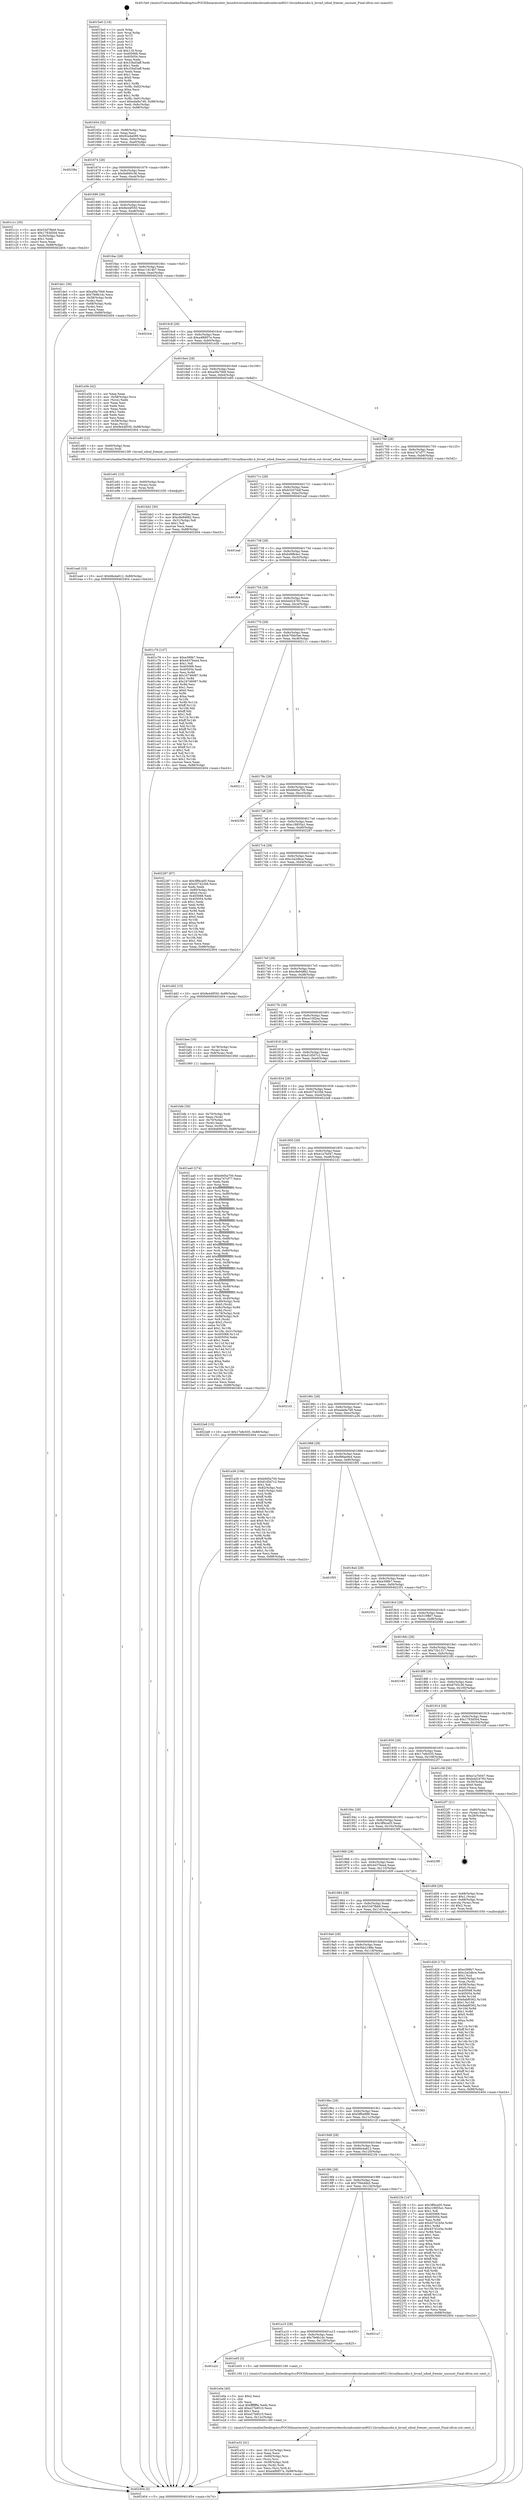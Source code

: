digraph "0x4015e0" {
  label = "0x4015e0 (/mnt/c/Users/mathe/Desktop/tcc/POCII/binaries/extr_linuxdriversnetwirelessbroadcombrcm80211brcmfmacsdio.h_brcmf_sdiod_freezer_uncount_Final-ollvm.out::main(0))"
  labelloc = "t"
  node[shape=record]

  Entry [label="",width=0.3,height=0.3,shape=circle,fillcolor=black,style=filled]
  "0x401654" [label="{
     0x401654 [32]\l
     | [instrs]\l
     &nbsp;&nbsp;0x401654 \<+6\>: mov -0x88(%rbp),%eax\l
     &nbsp;&nbsp;0x40165a \<+2\>: mov %eax,%ecx\l
     &nbsp;&nbsp;0x40165c \<+6\>: sub $0x92a4a089,%ecx\l
     &nbsp;&nbsp;0x401662 \<+6\>: mov %eax,-0x9c(%rbp)\l
     &nbsp;&nbsp;0x401668 \<+6\>: mov %ecx,-0xa0(%rbp)\l
     &nbsp;&nbsp;0x40166e \<+6\>: je 000000000040238e \<main+0xdae\>\l
  }"]
  "0x40238e" [label="{
     0x40238e\l
  }", style=dashed]
  "0x401674" [label="{
     0x401674 [28]\l
     | [instrs]\l
     &nbsp;&nbsp;0x401674 \<+5\>: jmp 0000000000401679 \<main+0x99\>\l
     &nbsp;&nbsp;0x401679 \<+6\>: mov -0x9c(%rbp),%eax\l
     &nbsp;&nbsp;0x40167f \<+5\>: sub $0x9a690c36,%eax\l
     &nbsp;&nbsp;0x401684 \<+6\>: mov %eax,-0xa4(%rbp)\l
     &nbsp;&nbsp;0x40168a \<+6\>: je 0000000000401c1c \<main+0x63c\>\l
  }"]
  Exit [label="",width=0.3,height=0.3,shape=circle,fillcolor=black,style=filled,peripheries=2]
  "0x401c1c" [label="{
     0x401c1c [30]\l
     | [instrs]\l
     &nbsp;&nbsp;0x401c1c \<+5\>: mov $0x53d7fbb9,%eax\l
     &nbsp;&nbsp;0x401c21 \<+5\>: mov $0x1783d504,%ecx\l
     &nbsp;&nbsp;0x401c26 \<+3\>: mov -0x30(%rbp),%edx\l
     &nbsp;&nbsp;0x401c29 \<+3\>: cmp $0x1,%edx\l
     &nbsp;&nbsp;0x401c2c \<+3\>: cmovl %ecx,%eax\l
     &nbsp;&nbsp;0x401c2f \<+6\>: mov %eax,-0x88(%rbp)\l
     &nbsp;&nbsp;0x401c35 \<+5\>: jmp 0000000000402404 \<main+0xe24\>\l
  }"]
  "0x401690" [label="{
     0x401690 [28]\l
     | [instrs]\l
     &nbsp;&nbsp;0x401690 \<+5\>: jmp 0000000000401695 \<main+0xb5\>\l
     &nbsp;&nbsp;0x401695 \<+6\>: mov -0x9c(%rbp),%eax\l
     &nbsp;&nbsp;0x40169b \<+5\>: sub $0x9e44f550,%eax\l
     &nbsp;&nbsp;0x4016a0 \<+6\>: mov %eax,-0xa8(%rbp)\l
     &nbsp;&nbsp;0x4016a6 \<+6\>: je 0000000000401de1 \<main+0x801\>\l
  }"]
  "0x401ea0" [label="{
     0x401ea0 [15]\l
     | [instrs]\l
     &nbsp;&nbsp;0x401ea0 \<+10\>: movl $0x66e4a812,-0x88(%rbp)\l
     &nbsp;&nbsp;0x401eaa \<+5\>: jmp 0000000000402404 \<main+0xe24\>\l
  }"]
  "0x401de1" [label="{
     0x401de1 [36]\l
     | [instrs]\l
     &nbsp;&nbsp;0x401de1 \<+5\>: mov $0xa5fa70b9,%eax\l
     &nbsp;&nbsp;0x401de6 \<+5\>: mov $0x7fe9b1dc,%ecx\l
     &nbsp;&nbsp;0x401deb \<+4\>: mov -0x58(%rbp),%rdx\l
     &nbsp;&nbsp;0x401def \<+2\>: mov (%rdx),%esi\l
     &nbsp;&nbsp;0x401df1 \<+4\>: mov -0x68(%rbp),%rdx\l
     &nbsp;&nbsp;0x401df5 \<+2\>: cmp (%rdx),%esi\l
     &nbsp;&nbsp;0x401df7 \<+3\>: cmovl %ecx,%eax\l
     &nbsp;&nbsp;0x401dfa \<+6\>: mov %eax,-0x88(%rbp)\l
     &nbsp;&nbsp;0x401e00 \<+5\>: jmp 0000000000402404 \<main+0xe24\>\l
  }"]
  "0x4016ac" [label="{
     0x4016ac [28]\l
     | [instrs]\l
     &nbsp;&nbsp;0x4016ac \<+5\>: jmp 00000000004016b1 \<main+0xd1\>\l
     &nbsp;&nbsp;0x4016b1 \<+6\>: mov -0x9c(%rbp),%eax\l
     &nbsp;&nbsp;0x4016b7 \<+5\>: sub $0xa11814b7,%eax\l
     &nbsp;&nbsp;0x4016bc \<+6\>: mov %eax,-0xac(%rbp)\l
     &nbsp;&nbsp;0x4016c2 \<+6\>: je 00000000004023cb \<main+0xdeb\>\l
  }"]
  "0x401e91" [label="{
     0x401e91 [15]\l
     | [instrs]\l
     &nbsp;&nbsp;0x401e91 \<+4\>: mov -0x60(%rbp),%rax\l
     &nbsp;&nbsp;0x401e95 \<+3\>: mov (%rax),%rax\l
     &nbsp;&nbsp;0x401e98 \<+3\>: mov %rax,%rdi\l
     &nbsp;&nbsp;0x401e9b \<+5\>: call 0000000000401030 \<free@plt\>\l
     | [calls]\l
     &nbsp;&nbsp;0x401030 \{1\} (unknown)\l
  }"]
  "0x4023cb" [label="{
     0x4023cb\l
  }", style=dashed]
  "0x4016c8" [label="{
     0x4016c8 [28]\l
     | [instrs]\l
     &nbsp;&nbsp;0x4016c8 \<+5\>: jmp 00000000004016cd \<main+0xed\>\l
     &nbsp;&nbsp;0x4016cd \<+6\>: mov -0x9c(%rbp),%eax\l
     &nbsp;&nbsp;0x4016d3 \<+5\>: sub $0xa4f6857e,%eax\l
     &nbsp;&nbsp;0x4016d8 \<+6\>: mov %eax,-0xb0(%rbp)\l
     &nbsp;&nbsp;0x4016de \<+6\>: je 0000000000401e5b \<main+0x87b\>\l
  }"]
  "0x401e32" [label="{
     0x401e32 [41]\l
     | [instrs]\l
     &nbsp;&nbsp;0x401e32 \<+6\>: mov -0x12c(%rbp),%ecx\l
     &nbsp;&nbsp;0x401e38 \<+3\>: imul %eax,%ecx\l
     &nbsp;&nbsp;0x401e3b \<+4\>: mov -0x60(%rbp),%rsi\l
     &nbsp;&nbsp;0x401e3f \<+3\>: mov (%rsi),%rsi\l
     &nbsp;&nbsp;0x401e42 \<+4\>: mov -0x58(%rbp),%rdi\l
     &nbsp;&nbsp;0x401e46 \<+3\>: movslq (%rdi),%rdi\l
     &nbsp;&nbsp;0x401e49 \<+3\>: mov %ecx,(%rsi,%rdi,4)\l
     &nbsp;&nbsp;0x401e4c \<+10\>: movl $0xa4f6857e,-0x88(%rbp)\l
     &nbsp;&nbsp;0x401e56 \<+5\>: jmp 0000000000402404 \<main+0xe24\>\l
  }"]
  "0x401e5b" [label="{
     0x401e5b [42]\l
     | [instrs]\l
     &nbsp;&nbsp;0x401e5b \<+2\>: xor %eax,%eax\l
     &nbsp;&nbsp;0x401e5d \<+4\>: mov -0x58(%rbp),%rcx\l
     &nbsp;&nbsp;0x401e61 \<+2\>: mov (%rcx),%edx\l
     &nbsp;&nbsp;0x401e63 \<+2\>: mov %eax,%esi\l
     &nbsp;&nbsp;0x401e65 \<+2\>: sub %edx,%esi\l
     &nbsp;&nbsp;0x401e67 \<+2\>: mov %eax,%edx\l
     &nbsp;&nbsp;0x401e69 \<+3\>: sub $0x1,%edx\l
     &nbsp;&nbsp;0x401e6c \<+2\>: add %edx,%esi\l
     &nbsp;&nbsp;0x401e6e \<+2\>: sub %esi,%eax\l
     &nbsp;&nbsp;0x401e70 \<+4\>: mov -0x58(%rbp),%rcx\l
     &nbsp;&nbsp;0x401e74 \<+2\>: mov %eax,(%rcx)\l
     &nbsp;&nbsp;0x401e76 \<+10\>: movl $0x9e44f550,-0x88(%rbp)\l
     &nbsp;&nbsp;0x401e80 \<+5\>: jmp 0000000000402404 \<main+0xe24\>\l
  }"]
  "0x4016e4" [label="{
     0x4016e4 [28]\l
     | [instrs]\l
     &nbsp;&nbsp;0x4016e4 \<+5\>: jmp 00000000004016e9 \<main+0x109\>\l
     &nbsp;&nbsp;0x4016e9 \<+6\>: mov -0x9c(%rbp),%eax\l
     &nbsp;&nbsp;0x4016ef \<+5\>: sub $0xa5fa70b9,%eax\l
     &nbsp;&nbsp;0x4016f4 \<+6\>: mov %eax,-0xb4(%rbp)\l
     &nbsp;&nbsp;0x4016fa \<+6\>: je 0000000000401e85 \<main+0x8a5\>\l
  }"]
  "0x401e0a" [label="{
     0x401e0a [40]\l
     | [instrs]\l
     &nbsp;&nbsp;0x401e0a \<+5\>: mov $0x2,%ecx\l
     &nbsp;&nbsp;0x401e0f \<+1\>: cltd\l
     &nbsp;&nbsp;0x401e10 \<+2\>: idiv %ecx\l
     &nbsp;&nbsp;0x401e12 \<+6\>: imul $0xfffffffe,%edx,%ecx\l
     &nbsp;&nbsp;0x401e18 \<+6\>: add $0xe27b8510,%ecx\l
     &nbsp;&nbsp;0x401e1e \<+3\>: add $0x1,%ecx\l
     &nbsp;&nbsp;0x401e21 \<+6\>: sub $0xe27b8510,%ecx\l
     &nbsp;&nbsp;0x401e27 \<+6\>: mov %ecx,-0x12c(%rbp)\l
     &nbsp;&nbsp;0x401e2d \<+5\>: call 0000000000401160 \<next_i\>\l
     | [calls]\l
     &nbsp;&nbsp;0x401160 \{1\} (/mnt/c/Users/mathe/Desktop/tcc/POCII/binaries/extr_linuxdriversnetwirelessbroadcombrcm80211brcmfmacsdio.h_brcmf_sdiod_freezer_uncount_Final-ollvm.out::next_i)\l
  }"]
  "0x401e85" [label="{
     0x401e85 [12]\l
     | [instrs]\l
     &nbsp;&nbsp;0x401e85 \<+4\>: mov -0x60(%rbp),%rax\l
     &nbsp;&nbsp;0x401e89 \<+3\>: mov (%rax),%rdi\l
     &nbsp;&nbsp;0x401e8c \<+5\>: call 00000000004013f0 \<brcmf_sdiod_freezer_uncount\>\l
     | [calls]\l
     &nbsp;&nbsp;0x4013f0 \{1\} (/mnt/c/Users/mathe/Desktop/tcc/POCII/binaries/extr_linuxdriversnetwirelessbroadcombrcm80211brcmfmacsdio.h_brcmf_sdiod_freezer_uncount_Final-ollvm.out::brcmf_sdiod_freezer_uncount)\l
  }"]
  "0x401700" [label="{
     0x401700 [28]\l
     | [instrs]\l
     &nbsp;&nbsp;0x401700 \<+5\>: jmp 0000000000401705 \<main+0x125\>\l
     &nbsp;&nbsp;0x401705 \<+6\>: mov -0x9c(%rbp),%eax\l
     &nbsp;&nbsp;0x40170b \<+5\>: sub $0xa747cf77,%eax\l
     &nbsp;&nbsp;0x401710 \<+6\>: mov %eax,-0xb8(%rbp)\l
     &nbsp;&nbsp;0x401716 \<+6\>: je 0000000000401bb2 \<main+0x5d2\>\l
  }"]
  "0x401a2c" [label="{
     0x401a2c\l
  }", style=dashed]
  "0x401bb2" [label="{
     0x401bb2 [30]\l
     | [instrs]\l
     &nbsp;&nbsp;0x401bb2 \<+5\>: mov $0xce10f2ea,%eax\l
     &nbsp;&nbsp;0x401bb7 \<+5\>: mov $0xc8e94882,%ecx\l
     &nbsp;&nbsp;0x401bbc \<+3\>: mov -0x31(%rbp),%dl\l
     &nbsp;&nbsp;0x401bbf \<+3\>: test $0x1,%dl\l
     &nbsp;&nbsp;0x401bc2 \<+3\>: cmovne %ecx,%eax\l
     &nbsp;&nbsp;0x401bc5 \<+6\>: mov %eax,-0x88(%rbp)\l
     &nbsp;&nbsp;0x401bcb \<+5\>: jmp 0000000000402404 \<main+0xe24\>\l
  }"]
  "0x40171c" [label="{
     0x40171c [28]\l
     | [instrs]\l
     &nbsp;&nbsp;0x40171c \<+5\>: jmp 0000000000401721 \<main+0x141\>\l
     &nbsp;&nbsp;0x401721 \<+6\>: mov -0x9c(%rbp),%eax\l
     &nbsp;&nbsp;0x401727 \<+5\>: sub $0xb32074df,%eax\l
     &nbsp;&nbsp;0x40172c \<+6\>: mov %eax,-0xbc(%rbp)\l
     &nbsp;&nbsp;0x401732 \<+6\>: je 0000000000401eaf \<main+0x8cf\>\l
  }"]
  "0x401e05" [label="{
     0x401e05 [5]\l
     | [instrs]\l
     &nbsp;&nbsp;0x401e05 \<+5\>: call 0000000000401160 \<next_i\>\l
     | [calls]\l
     &nbsp;&nbsp;0x401160 \{1\} (/mnt/c/Users/mathe/Desktop/tcc/POCII/binaries/extr_linuxdriversnetwirelessbroadcombrcm80211brcmfmacsdio.h_brcmf_sdiod_freezer_uncount_Final-ollvm.out::next_i)\l
  }"]
  "0x401eaf" [label="{
     0x401eaf\l
  }", style=dashed]
  "0x401738" [label="{
     0x401738 [28]\l
     | [instrs]\l
     &nbsp;&nbsp;0x401738 \<+5\>: jmp 000000000040173d \<main+0x15d\>\l
     &nbsp;&nbsp;0x40173d \<+6\>: mov -0x9c(%rbp),%eax\l
     &nbsp;&nbsp;0x401743 \<+5\>: sub $0xb49fb4e1,%eax\l
     &nbsp;&nbsp;0x401748 \<+6\>: mov %eax,-0xc0(%rbp)\l
     &nbsp;&nbsp;0x40174e \<+6\>: je 0000000000401fc4 \<main+0x9e4\>\l
  }"]
  "0x401a10" [label="{
     0x401a10 [28]\l
     | [instrs]\l
     &nbsp;&nbsp;0x401a10 \<+5\>: jmp 0000000000401a15 \<main+0x435\>\l
     &nbsp;&nbsp;0x401a15 \<+6\>: mov -0x9c(%rbp),%eax\l
     &nbsp;&nbsp;0x401a1b \<+5\>: sub $0x7fe9b1dc,%eax\l
     &nbsp;&nbsp;0x401a20 \<+6\>: mov %eax,-0x128(%rbp)\l
     &nbsp;&nbsp;0x401a26 \<+6\>: je 0000000000401e05 \<main+0x825\>\l
  }"]
  "0x401fc4" [label="{
     0x401fc4\l
  }", style=dashed]
  "0x401754" [label="{
     0x401754 [28]\l
     | [instrs]\l
     &nbsp;&nbsp;0x401754 \<+5\>: jmp 0000000000401759 \<main+0x179\>\l
     &nbsp;&nbsp;0x401759 \<+6\>: mov -0x9c(%rbp),%eax\l
     &nbsp;&nbsp;0x40175f \<+5\>: sub $0xb4d24783,%eax\l
     &nbsp;&nbsp;0x401764 \<+6\>: mov %eax,-0xc4(%rbp)\l
     &nbsp;&nbsp;0x40176a \<+6\>: je 0000000000401c76 \<main+0x696\>\l
  }"]
  "0x4021a7" [label="{
     0x4021a7\l
  }", style=dashed]
  "0x401c76" [label="{
     0x401c76 [147]\l
     | [instrs]\l
     &nbsp;&nbsp;0x401c76 \<+5\>: mov $0xe399b7,%eax\l
     &nbsp;&nbsp;0x401c7b \<+5\>: mov $0x4437bea4,%ecx\l
     &nbsp;&nbsp;0x401c80 \<+2\>: mov $0x1,%dl\l
     &nbsp;&nbsp;0x401c82 \<+7\>: mov 0x405068,%esi\l
     &nbsp;&nbsp;0x401c89 \<+7\>: mov 0x405054,%edi\l
     &nbsp;&nbsp;0x401c90 \<+3\>: mov %esi,%r8d\l
     &nbsp;&nbsp;0x401c93 \<+7\>: add $0x16746087,%r8d\l
     &nbsp;&nbsp;0x401c9a \<+4\>: sub $0x1,%r8d\l
     &nbsp;&nbsp;0x401c9e \<+7\>: sub $0x16746087,%r8d\l
     &nbsp;&nbsp;0x401ca5 \<+4\>: imul %r8d,%esi\l
     &nbsp;&nbsp;0x401ca9 \<+3\>: and $0x1,%esi\l
     &nbsp;&nbsp;0x401cac \<+3\>: cmp $0x0,%esi\l
     &nbsp;&nbsp;0x401caf \<+4\>: sete %r9b\l
     &nbsp;&nbsp;0x401cb3 \<+3\>: cmp $0xa,%edi\l
     &nbsp;&nbsp;0x401cb6 \<+4\>: setl %r10b\l
     &nbsp;&nbsp;0x401cba \<+3\>: mov %r9b,%r11b\l
     &nbsp;&nbsp;0x401cbd \<+4\>: xor $0xff,%r11b\l
     &nbsp;&nbsp;0x401cc1 \<+3\>: mov %r10b,%bl\l
     &nbsp;&nbsp;0x401cc4 \<+3\>: xor $0xff,%bl\l
     &nbsp;&nbsp;0x401cc7 \<+3\>: xor $0x1,%dl\l
     &nbsp;&nbsp;0x401cca \<+3\>: mov %r11b,%r14b\l
     &nbsp;&nbsp;0x401ccd \<+4\>: and $0xff,%r14b\l
     &nbsp;&nbsp;0x401cd1 \<+3\>: and %dl,%r9b\l
     &nbsp;&nbsp;0x401cd4 \<+3\>: mov %bl,%r15b\l
     &nbsp;&nbsp;0x401cd7 \<+4\>: and $0xff,%r15b\l
     &nbsp;&nbsp;0x401cdb \<+3\>: and %dl,%r10b\l
     &nbsp;&nbsp;0x401cde \<+3\>: or %r9b,%r14b\l
     &nbsp;&nbsp;0x401ce1 \<+3\>: or %r10b,%r15b\l
     &nbsp;&nbsp;0x401ce4 \<+3\>: xor %r15b,%r14b\l
     &nbsp;&nbsp;0x401ce7 \<+3\>: or %bl,%r11b\l
     &nbsp;&nbsp;0x401cea \<+4\>: xor $0xff,%r11b\l
     &nbsp;&nbsp;0x401cee \<+3\>: or $0x1,%dl\l
     &nbsp;&nbsp;0x401cf1 \<+3\>: and %dl,%r11b\l
     &nbsp;&nbsp;0x401cf4 \<+3\>: or %r11b,%r14b\l
     &nbsp;&nbsp;0x401cf7 \<+4\>: test $0x1,%r14b\l
     &nbsp;&nbsp;0x401cfb \<+3\>: cmovne %ecx,%eax\l
     &nbsp;&nbsp;0x401cfe \<+6\>: mov %eax,-0x88(%rbp)\l
     &nbsp;&nbsp;0x401d04 \<+5\>: jmp 0000000000402404 \<main+0xe24\>\l
  }"]
  "0x401770" [label="{
     0x401770 [28]\l
     | [instrs]\l
     &nbsp;&nbsp;0x401770 \<+5\>: jmp 0000000000401775 \<main+0x195\>\l
     &nbsp;&nbsp;0x401775 \<+6\>: mov -0x9c(%rbp),%eax\l
     &nbsp;&nbsp;0x40177b \<+5\>: sub $0xb70bb5ee,%eax\l
     &nbsp;&nbsp;0x401780 \<+6\>: mov %eax,-0xc8(%rbp)\l
     &nbsp;&nbsp;0x401786 \<+6\>: je 0000000000402111 \<main+0xb31\>\l
  }"]
  "0x4019f4" [label="{
     0x4019f4 [28]\l
     | [instrs]\l
     &nbsp;&nbsp;0x4019f4 \<+5\>: jmp 00000000004019f9 \<main+0x419\>\l
     &nbsp;&nbsp;0x4019f9 \<+6\>: mov -0x9c(%rbp),%eax\l
     &nbsp;&nbsp;0x4019ff \<+5\>: sub $0x75bb48a5,%eax\l
     &nbsp;&nbsp;0x401a04 \<+6\>: mov %eax,-0x124(%rbp)\l
     &nbsp;&nbsp;0x401a0a \<+6\>: je 00000000004021a7 \<main+0xbc7\>\l
  }"]
  "0x402111" [label="{
     0x402111\l
  }", style=dashed]
  "0x40178c" [label="{
     0x40178c [28]\l
     | [instrs]\l
     &nbsp;&nbsp;0x40178c \<+5\>: jmp 0000000000401791 \<main+0x1b1\>\l
     &nbsp;&nbsp;0x401791 \<+6\>: mov -0x9c(%rbp),%eax\l
     &nbsp;&nbsp;0x401797 \<+5\>: sub $0xb9d5a700,%eax\l
     &nbsp;&nbsp;0x40179c \<+6\>: mov %eax,-0xcc(%rbp)\l
     &nbsp;&nbsp;0x4017a2 \<+6\>: je 000000000040230c \<main+0xd2c\>\l
  }"]
  "0x4021f4" [label="{
     0x4021f4 [147]\l
     | [instrs]\l
     &nbsp;&nbsp;0x4021f4 \<+5\>: mov $0x3ff4ca05,%eax\l
     &nbsp;&nbsp;0x4021f9 \<+5\>: mov $0xc18855a1,%ecx\l
     &nbsp;&nbsp;0x4021fe \<+2\>: mov $0x1,%dl\l
     &nbsp;&nbsp;0x402200 \<+7\>: mov 0x405068,%esi\l
     &nbsp;&nbsp;0x402207 \<+7\>: mov 0x405054,%edi\l
     &nbsp;&nbsp;0x40220e \<+3\>: mov %esi,%r8d\l
     &nbsp;&nbsp;0x402211 \<+7\>: add $0x437d1b5e,%r8d\l
     &nbsp;&nbsp;0x402218 \<+4\>: sub $0x1,%r8d\l
     &nbsp;&nbsp;0x40221c \<+7\>: sub $0x437d1b5e,%r8d\l
     &nbsp;&nbsp;0x402223 \<+4\>: imul %r8d,%esi\l
     &nbsp;&nbsp;0x402227 \<+3\>: and $0x1,%esi\l
     &nbsp;&nbsp;0x40222a \<+3\>: cmp $0x0,%esi\l
     &nbsp;&nbsp;0x40222d \<+4\>: sete %r9b\l
     &nbsp;&nbsp;0x402231 \<+3\>: cmp $0xa,%edi\l
     &nbsp;&nbsp;0x402234 \<+4\>: setl %r10b\l
     &nbsp;&nbsp;0x402238 \<+3\>: mov %r9b,%r11b\l
     &nbsp;&nbsp;0x40223b \<+4\>: xor $0xff,%r11b\l
     &nbsp;&nbsp;0x40223f \<+3\>: mov %r10b,%bl\l
     &nbsp;&nbsp;0x402242 \<+3\>: xor $0xff,%bl\l
     &nbsp;&nbsp;0x402245 \<+3\>: xor $0x0,%dl\l
     &nbsp;&nbsp;0x402248 \<+3\>: mov %r11b,%r14b\l
     &nbsp;&nbsp;0x40224b \<+4\>: and $0x0,%r14b\l
     &nbsp;&nbsp;0x40224f \<+3\>: and %dl,%r9b\l
     &nbsp;&nbsp;0x402252 \<+3\>: mov %bl,%r15b\l
     &nbsp;&nbsp;0x402255 \<+4\>: and $0x0,%r15b\l
     &nbsp;&nbsp;0x402259 \<+3\>: and %dl,%r10b\l
     &nbsp;&nbsp;0x40225c \<+3\>: or %r9b,%r14b\l
     &nbsp;&nbsp;0x40225f \<+3\>: or %r10b,%r15b\l
     &nbsp;&nbsp;0x402262 \<+3\>: xor %r15b,%r14b\l
     &nbsp;&nbsp;0x402265 \<+3\>: or %bl,%r11b\l
     &nbsp;&nbsp;0x402268 \<+4\>: xor $0xff,%r11b\l
     &nbsp;&nbsp;0x40226c \<+3\>: or $0x0,%dl\l
     &nbsp;&nbsp;0x40226f \<+3\>: and %dl,%r11b\l
     &nbsp;&nbsp;0x402272 \<+3\>: or %r11b,%r14b\l
     &nbsp;&nbsp;0x402275 \<+4\>: test $0x1,%r14b\l
     &nbsp;&nbsp;0x402279 \<+3\>: cmovne %ecx,%eax\l
     &nbsp;&nbsp;0x40227c \<+6\>: mov %eax,-0x88(%rbp)\l
     &nbsp;&nbsp;0x402282 \<+5\>: jmp 0000000000402404 \<main+0xe24\>\l
  }"]
  "0x40230c" [label="{
     0x40230c\l
  }", style=dashed]
  "0x4017a8" [label="{
     0x4017a8 [28]\l
     | [instrs]\l
     &nbsp;&nbsp;0x4017a8 \<+5\>: jmp 00000000004017ad \<main+0x1cd\>\l
     &nbsp;&nbsp;0x4017ad \<+6\>: mov -0x9c(%rbp),%eax\l
     &nbsp;&nbsp;0x4017b3 \<+5\>: sub $0xc18855a1,%eax\l
     &nbsp;&nbsp;0x4017b8 \<+6\>: mov %eax,-0xd0(%rbp)\l
     &nbsp;&nbsp;0x4017be \<+6\>: je 0000000000402287 \<main+0xca7\>\l
  }"]
  "0x4019d8" [label="{
     0x4019d8 [28]\l
     | [instrs]\l
     &nbsp;&nbsp;0x4019d8 \<+5\>: jmp 00000000004019dd \<main+0x3fd\>\l
     &nbsp;&nbsp;0x4019dd \<+6\>: mov -0x9c(%rbp),%eax\l
     &nbsp;&nbsp;0x4019e3 \<+5\>: sub $0x66e4a812,%eax\l
     &nbsp;&nbsp;0x4019e8 \<+6\>: mov %eax,-0x120(%rbp)\l
     &nbsp;&nbsp;0x4019ee \<+6\>: je 00000000004021f4 \<main+0xc14\>\l
  }"]
  "0x402287" [label="{
     0x402287 [97]\l
     | [instrs]\l
     &nbsp;&nbsp;0x402287 \<+5\>: mov $0x3ff4ca05,%eax\l
     &nbsp;&nbsp;0x40228c \<+5\>: mov $0xd37422b6,%ecx\l
     &nbsp;&nbsp;0x402291 \<+2\>: xor %edx,%edx\l
     &nbsp;&nbsp;0x402293 \<+4\>: mov -0x80(%rbp),%rsi\l
     &nbsp;&nbsp;0x402297 \<+6\>: movl $0x0,(%rsi)\l
     &nbsp;&nbsp;0x40229d \<+7\>: mov 0x405068,%edi\l
     &nbsp;&nbsp;0x4022a4 \<+8\>: mov 0x405054,%r8d\l
     &nbsp;&nbsp;0x4022ac \<+3\>: sub $0x1,%edx\l
     &nbsp;&nbsp;0x4022af \<+3\>: mov %edi,%r9d\l
     &nbsp;&nbsp;0x4022b2 \<+3\>: add %edx,%r9d\l
     &nbsp;&nbsp;0x4022b5 \<+4\>: imul %r9d,%edi\l
     &nbsp;&nbsp;0x4022b9 \<+3\>: and $0x1,%edi\l
     &nbsp;&nbsp;0x4022bc \<+3\>: cmp $0x0,%edi\l
     &nbsp;&nbsp;0x4022bf \<+4\>: sete %r10b\l
     &nbsp;&nbsp;0x4022c3 \<+4\>: cmp $0xa,%r8d\l
     &nbsp;&nbsp;0x4022c7 \<+4\>: setl %r11b\l
     &nbsp;&nbsp;0x4022cb \<+3\>: mov %r10b,%bl\l
     &nbsp;&nbsp;0x4022ce \<+3\>: and %r11b,%bl\l
     &nbsp;&nbsp;0x4022d1 \<+3\>: xor %r11b,%r10b\l
     &nbsp;&nbsp;0x4022d4 \<+3\>: or %r10b,%bl\l
     &nbsp;&nbsp;0x4022d7 \<+3\>: test $0x1,%bl\l
     &nbsp;&nbsp;0x4022da \<+3\>: cmovne %ecx,%eax\l
     &nbsp;&nbsp;0x4022dd \<+6\>: mov %eax,-0x88(%rbp)\l
     &nbsp;&nbsp;0x4022e3 \<+5\>: jmp 0000000000402404 \<main+0xe24\>\l
  }"]
  "0x4017c4" [label="{
     0x4017c4 [28]\l
     | [instrs]\l
     &nbsp;&nbsp;0x4017c4 \<+5\>: jmp 00000000004017c9 \<main+0x1e9\>\l
     &nbsp;&nbsp;0x4017c9 \<+6\>: mov -0x9c(%rbp),%eax\l
     &nbsp;&nbsp;0x4017cf \<+5\>: sub $0xc2a2dbce,%eax\l
     &nbsp;&nbsp;0x4017d4 \<+6\>: mov %eax,-0xd4(%rbp)\l
     &nbsp;&nbsp;0x4017da \<+6\>: je 0000000000401dd2 \<main+0x7f2\>\l
  }"]
  "0x40212f" [label="{
     0x40212f\l
  }", style=dashed]
  "0x401dd2" [label="{
     0x401dd2 [15]\l
     | [instrs]\l
     &nbsp;&nbsp;0x401dd2 \<+10\>: movl $0x9e44f550,-0x88(%rbp)\l
     &nbsp;&nbsp;0x401ddc \<+5\>: jmp 0000000000402404 \<main+0xe24\>\l
  }"]
  "0x4017e0" [label="{
     0x4017e0 [28]\l
     | [instrs]\l
     &nbsp;&nbsp;0x4017e0 \<+5\>: jmp 00000000004017e5 \<main+0x205\>\l
     &nbsp;&nbsp;0x4017e5 \<+6\>: mov -0x9c(%rbp),%eax\l
     &nbsp;&nbsp;0x4017eb \<+5\>: sub $0xc8e94882,%eax\l
     &nbsp;&nbsp;0x4017f0 \<+6\>: mov %eax,-0xd8(%rbp)\l
     &nbsp;&nbsp;0x4017f6 \<+6\>: je 0000000000401bd0 \<main+0x5f0\>\l
  }"]
  "0x4019bc" [label="{
     0x4019bc [28]\l
     | [instrs]\l
     &nbsp;&nbsp;0x4019bc \<+5\>: jmp 00000000004019c1 \<main+0x3e1\>\l
     &nbsp;&nbsp;0x4019c1 \<+6\>: mov -0x9c(%rbp),%eax\l
     &nbsp;&nbsp;0x4019c7 \<+5\>: sub $0x5ff5e988,%eax\l
     &nbsp;&nbsp;0x4019cc \<+6\>: mov %eax,-0x11c(%rbp)\l
     &nbsp;&nbsp;0x4019d2 \<+6\>: je 000000000040212f \<main+0xb4f\>\l
  }"]
  "0x401bd0" [label="{
     0x401bd0\l
  }", style=dashed]
  "0x4017fc" [label="{
     0x4017fc [28]\l
     | [instrs]\l
     &nbsp;&nbsp;0x4017fc \<+5\>: jmp 0000000000401801 \<main+0x221\>\l
     &nbsp;&nbsp;0x401801 \<+6\>: mov -0x9c(%rbp),%eax\l
     &nbsp;&nbsp;0x401807 \<+5\>: sub $0xce10f2ea,%eax\l
     &nbsp;&nbsp;0x40180c \<+6\>: mov %eax,-0xdc(%rbp)\l
     &nbsp;&nbsp;0x401812 \<+6\>: je 0000000000401bee \<main+0x60e\>\l
  }"]
  "0x401fd3" [label="{
     0x401fd3\l
  }", style=dashed]
  "0x401bee" [label="{
     0x401bee [16]\l
     | [instrs]\l
     &nbsp;&nbsp;0x401bee \<+4\>: mov -0x78(%rbp),%rax\l
     &nbsp;&nbsp;0x401bf2 \<+3\>: mov (%rax),%rax\l
     &nbsp;&nbsp;0x401bf5 \<+4\>: mov 0x8(%rax),%rdi\l
     &nbsp;&nbsp;0x401bf9 \<+5\>: call 0000000000401060 \<atoi@plt\>\l
     | [calls]\l
     &nbsp;&nbsp;0x401060 \{1\} (unknown)\l
  }"]
  "0x401818" [label="{
     0x401818 [28]\l
     | [instrs]\l
     &nbsp;&nbsp;0x401818 \<+5\>: jmp 000000000040181d \<main+0x23d\>\l
     &nbsp;&nbsp;0x40181d \<+6\>: mov -0x9c(%rbp),%eax\l
     &nbsp;&nbsp;0x401823 \<+5\>: sub $0xd1d5d7c2,%eax\l
     &nbsp;&nbsp;0x401828 \<+6\>: mov %eax,-0xe0(%rbp)\l
     &nbsp;&nbsp;0x40182e \<+6\>: je 0000000000401aa0 \<main+0x4c0\>\l
  }"]
  "0x4019a0" [label="{
     0x4019a0 [28]\l
     | [instrs]\l
     &nbsp;&nbsp;0x4019a0 \<+5\>: jmp 00000000004019a5 \<main+0x3c5\>\l
     &nbsp;&nbsp;0x4019a5 \<+6\>: mov -0x9c(%rbp),%eax\l
     &nbsp;&nbsp;0x4019ab \<+5\>: sub $0x5bb2188e,%eax\l
     &nbsp;&nbsp;0x4019b0 \<+6\>: mov %eax,-0x118(%rbp)\l
     &nbsp;&nbsp;0x4019b6 \<+6\>: je 0000000000401fd3 \<main+0x9f3\>\l
  }"]
  "0x401aa0" [label="{
     0x401aa0 [274]\l
     | [instrs]\l
     &nbsp;&nbsp;0x401aa0 \<+5\>: mov $0xb9d5a700,%eax\l
     &nbsp;&nbsp;0x401aa5 \<+5\>: mov $0xa747cf77,%ecx\l
     &nbsp;&nbsp;0x401aaa \<+2\>: xor %edx,%edx\l
     &nbsp;&nbsp;0x401aac \<+3\>: mov %rsp,%rsi\l
     &nbsp;&nbsp;0x401aaf \<+4\>: add $0xfffffffffffffff0,%rsi\l
     &nbsp;&nbsp;0x401ab3 \<+3\>: mov %rsi,%rsp\l
     &nbsp;&nbsp;0x401ab6 \<+4\>: mov %rsi,-0x80(%rbp)\l
     &nbsp;&nbsp;0x401aba \<+3\>: mov %rsp,%rsi\l
     &nbsp;&nbsp;0x401abd \<+4\>: add $0xfffffffffffffff0,%rsi\l
     &nbsp;&nbsp;0x401ac1 \<+3\>: mov %rsi,%rsp\l
     &nbsp;&nbsp;0x401ac4 \<+3\>: mov %rsp,%rdi\l
     &nbsp;&nbsp;0x401ac7 \<+4\>: add $0xfffffffffffffff0,%rdi\l
     &nbsp;&nbsp;0x401acb \<+3\>: mov %rdi,%rsp\l
     &nbsp;&nbsp;0x401ace \<+4\>: mov %rdi,-0x78(%rbp)\l
     &nbsp;&nbsp;0x401ad2 \<+3\>: mov %rsp,%rdi\l
     &nbsp;&nbsp;0x401ad5 \<+4\>: add $0xfffffffffffffff0,%rdi\l
     &nbsp;&nbsp;0x401ad9 \<+3\>: mov %rdi,%rsp\l
     &nbsp;&nbsp;0x401adc \<+4\>: mov %rdi,-0x70(%rbp)\l
     &nbsp;&nbsp;0x401ae0 \<+3\>: mov %rsp,%rdi\l
     &nbsp;&nbsp;0x401ae3 \<+4\>: add $0xfffffffffffffff0,%rdi\l
     &nbsp;&nbsp;0x401ae7 \<+3\>: mov %rdi,%rsp\l
     &nbsp;&nbsp;0x401aea \<+4\>: mov %rdi,-0x68(%rbp)\l
     &nbsp;&nbsp;0x401aee \<+3\>: mov %rsp,%rdi\l
     &nbsp;&nbsp;0x401af1 \<+4\>: add $0xfffffffffffffff0,%rdi\l
     &nbsp;&nbsp;0x401af5 \<+3\>: mov %rdi,%rsp\l
     &nbsp;&nbsp;0x401af8 \<+4\>: mov %rdi,-0x60(%rbp)\l
     &nbsp;&nbsp;0x401afc \<+3\>: mov %rsp,%rdi\l
     &nbsp;&nbsp;0x401aff \<+4\>: add $0xfffffffffffffff0,%rdi\l
     &nbsp;&nbsp;0x401b03 \<+3\>: mov %rdi,%rsp\l
     &nbsp;&nbsp;0x401b06 \<+4\>: mov %rdi,-0x58(%rbp)\l
     &nbsp;&nbsp;0x401b0a \<+3\>: mov %rsp,%rdi\l
     &nbsp;&nbsp;0x401b0d \<+4\>: add $0xfffffffffffffff0,%rdi\l
     &nbsp;&nbsp;0x401b11 \<+3\>: mov %rdi,%rsp\l
     &nbsp;&nbsp;0x401b14 \<+4\>: mov %rdi,-0x50(%rbp)\l
     &nbsp;&nbsp;0x401b18 \<+3\>: mov %rsp,%rdi\l
     &nbsp;&nbsp;0x401b1b \<+4\>: add $0xfffffffffffffff0,%rdi\l
     &nbsp;&nbsp;0x401b1f \<+3\>: mov %rdi,%rsp\l
     &nbsp;&nbsp;0x401b22 \<+4\>: mov %rdi,-0x48(%rbp)\l
     &nbsp;&nbsp;0x401b26 \<+3\>: mov %rsp,%rdi\l
     &nbsp;&nbsp;0x401b29 \<+4\>: add $0xfffffffffffffff0,%rdi\l
     &nbsp;&nbsp;0x401b2d \<+3\>: mov %rdi,%rsp\l
     &nbsp;&nbsp;0x401b30 \<+4\>: mov %rdi,-0x40(%rbp)\l
     &nbsp;&nbsp;0x401b34 \<+4\>: mov -0x80(%rbp),%rdi\l
     &nbsp;&nbsp;0x401b38 \<+6\>: movl $0x0,(%rdi)\l
     &nbsp;&nbsp;0x401b3e \<+7\>: mov -0x8c(%rbp),%r8d\l
     &nbsp;&nbsp;0x401b45 \<+3\>: mov %r8d,(%rsi)\l
     &nbsp;&nbsp;0x401b48 \<+4\>: mov -0x78(%rbp),%rdi\l
     &nbsp;&nbsp;0x401b4c \<+7\>: mov -0x98(%rbp),%r9\l
     &nbsp;&nbsp;0x401b53 \<+3\>: mov %r9,(%rdi)\l
     &nbsp;&nbsp;0x401b56 \<+3\>: cmpl $0x2,(%rsi)\l
     &nbsp;&nbsp;0x401b59 \<+4\>: setne %r10b\l
     &nbsp;&nbsp;0x401b5d \<+4\>: and $0x1,%r10b\l
     &nbsp;&nbsp;0x401b61 \<+4\>: mov %r10b,-0x31(%rbp)\l
     &nbsp;&nbsp;0x401b65 \<+8\>: mov 0x405068,%r11d\l
     &nbsp;&nbsp;0x401b6d \<+7\>: mov 0x405054,%ebx\l
     &nbsp;&nbsp;0x401b74 \<+3\>: sub $0x1,%edx\l
     &nbsp;&nbsp;0x401b77 \<+3\>: mov %r11d,%r14d\l
     &nbsp;&nbsp;0x401b7a \<+3\>: add %edx,%r14d\l
     &nbsp;&nbsp;0x401b7d \<+4\>: imul %r14d,%r11d\l
     &nbsp;&nbsp;0x401b81 \<+4\>: and $0x1,%r11d\l
     &nbsp;&nbsp;0x401b85 \<+4\>: cmp $0x0,%r11d\l
     &nbsp;&nbsp;0x401b89 \<+4\>: sete %r10b\l
     &nbsp;&nbsp;0x401b8d \<+3\>: cmp $0xa,%ebx\l
     &nbsp;&nbsp;0x401b90 \<+4\>: setl %r15b\l
     &nbsp;&nbsp;0x401b94 \<+3\>: mov %r10b,%r12b\l
     &nbsp;&nbsp;0x401b97 \<+3\>: and %r15b,%r12b\l
     &nbsp;&nbsp;0x401b9a \<+3\>: xor %r15b,%r10b\l
     &nbsp;&nbsp;0x401b9d \<+3\>: or %r10b,%r12b\l
     &nbsp;&nbsp;0x401ba0 \<+4\>: test $0x1,%r12b\l
     &nbsp;&nbsp;0x401ba4 \<+3\>: cmovne %ecx,%eax\l
     &nbsp;&nbsp;0x401ba7 \<+6\>: mov %eax,-0x88(%rbp)\l
     &nbsp;&nbsp;0x401bad \<+5\>: jmp 0000000000402404 \<main+0xe24\>\l
  }"]
  "0x401834" [label="{
     0x401834 [28]\l
     | [instrs]\l
     &nbsp;&nbsp;0x401834 \<+5\>: jmp 0000000000401839 \<main+0x259\>\l
     &nbsp;&nbsp;0x401839 \<+6\>: mov -0x9c(%rbp),%eax\l
     &nbsp;&nbsp;0x40183f \<+5\>: sub $0xd37422b6,%eax\l
     &nbsp;&nbsp;0x401844 \<+6\>: mov %eax,-0xe4(%rbp)\l
     &nbsp;&nbsp;0x40184a \<+6\>: je 00000000004022e8 \<main+0xd08\>\l
  }"]
  "0x401c3a" [label="{
     0x401c3a\l
  }", style=dashed]
  "0x4022e8" [label="{
     0x4022e8 [15]\l
     | [instrs]\l
     &nbsp;&nbsp;0x4022e8 \<+10\>: movl $0x17e8c035,-0x88(%rbp)\l
     &nbsp;&nbsp;0x4022f2 \<+5\>: jmp 0000000000402404 \<main+0xe24\>\l
  }"]
  "0x401850" [label="{
     0x401850 [28]\l
     | [instrs]\l
     &nbsp;&nbsp;0x401850 \<+5\>: jmp 0000000000401855 \<main+0x275\>\l
     &nbsp;&nbsp;0x401855 \<+6\>: mov -0x9c(%rbp),%eax\l
     &nbsp;&nbsp;0x40185b \<+5\>: sub $0xe1a7b047,%eax\l
     &nbsp;&nbsp;0x401860 \<+6\>: mov %eax,-0xe8(%rbp)\l
     &nbsp;&nbsp;0x401866 \<+6\>: je 00000000004021d1 \<main+0xbf1\>\l
  }"]
  "0x401d26" [label="{
     0x401d26 [172]\l
     | [instrs]\l
     &nbsp;&nbsp;0x401d26 \<+5\>: mov $0xe399b7,%ecx\l
     &nbsp;&nbsp;0x401d2b \<+5\>: mov $0xc2a2dbce,%edx\l
     &nbsp;&nbsp;0x401d30 \<+3\>: mov $0x1,%sil\l
     &nbsp;&nbsp;0x401d33 \<+4\>: mov -0x60(%rbp),%rdi\l
     &nbsp;&nbsp;0x401d37 \<+3\>: mov %rax,(%rdi)\l
     &nbsp;&nbsp;0x401d3a \<+4\>: mov -0x58(%rbp),%rax\l
     &nbsp;&nbsp;0x401d3e \<+6\>: movl $0x0,(%rax)\l
     &nbsp;&nbsp;0x401d44 \<+8\>: mov 0x405068,%r8d\l
     &nbsp;&nbsp;0x401d4c \<+8\>: mov 0x405054,%r9d\l
     &nbsp;&nbsp;0x401d54 \<+3\>: mov %r8d,%r10d\l
     &nbsp;&nbsp;0x401d57 \<+7\>: sub $0x6abf0362,%r10d\l
     &nbsp;&nbsp;0x401d5e \<+4\>: sub $0x1,%r10d\l
     &nbsp;&nbsp;0x401d62 \<+7\>: add $0x6abf0362,%r10d\l
     &nbsp;&nbsp;0x401d69 \<+4\>: imul %r10d,%r8d\l
     &nbsp;&nbsp;0x401d6d \<+4\>: and $0x1,%r8d\l
     &nbsp;&nbsp;0x401d71 \<+4\>: cmp $0x0,%r8d\l
     &nbsp;&nbsp;0x401d75 \<+4\>: sete %r11b\l
     &nbsp;&nbsp;0x401d79 \<+4\>: cmp $0xa,%r9d\l
     &nbsp;&nbsp;0x401d7d \<+3\>: setl %bl\l
     &nbsp;&nbsp;0x401d80 \<+3\>: mov %r11b,%r14b\l
     &nbsp;&nbsp;0x401d83 \<+4\>: xor $0xff,%r14b\l
     &nbsp;&nbsp;0x401d87 \<+3\>: mov %bl,%r15b\l
     &nbsp;&nbsp;0x401d8a \<+4\>: xor $0xff,%r15b\l
     &nbsp;&nbsp;0x401d8e \<+4\>: xor $0x0,%sil\l
     &nbsp;&nbsp;0x401d92 \<+3\>: mov %r14b,%r12b\l
     &nbsp;&nbsp;0x401d95 \<+4\>: and $0x0,%r12b\l
     &nbsp;&nbsp;0x401d99 \<+3\>: and %sil,%r11b\l
     &nbsp;&nbsp;0x401d9c \<+3\>: mov %r15b,%r13b\l
     &nbsp;&nbsp;0x401d9f \<+4\>: and $0x0,%r13b\l
     &nbsp;&nbsp;0x401da3 \<+3\>: and %sil,%bl\l
     &nbsp;&nbsp;0x401da6 \<+3\>: or %r11b,%r12b\l
     &nbsp;&nbsp;0x401da9 \<+3\>: or %bl,%r13b\l
     &nbsp;&nbsp;0x401dac \<+3\>: xor %r13b,%r12b\l
     &nbsp;&nbsp;0x401daf \<+3\>: or %r15b,%r14b\l
     &nbsp;&nbsp;0x401db2 \<+4\>: xor $0xff,%r14b\l
     &nbsp;&nbsp;0x401db6 \<+4\>: or $0x0,%sil\l
     &nbsp;&nbsp;0x401dba \<+3\>: and %sil,%r14b\l
     &nbsp;&nbsp;0x401dbd \<+3\>: or %r14b,%r12b\l
     &nbsp;&nbsp;0x401dc0 \<+4\>: test $0x1,%r12b\l
     &nbsp;&nbsp;0x401dc4 \<+3\>: cmovne %edx,%ecx\l
     &nbsp;&nbsp;0x401dc7 \<+6\>: mov %ecx,-0x88(%rbp)\l
     &nbsp;&nbsp;0x401dcd \<+5\>: jmp 0000000000402404 \<main+0xe24\>\l
  }"]
  "0x4021d1" [label="{
     0x4021d1\l
  }", style=dashed]
  "0x40186c" [label="{
     0x40186c [28]\l
     | [instrs]\l
     &nbsp;&nbsp;0x40186c \<+5\>: jmp 0000000000401871 \<main+0x291\>\l
     &nbsp;&nbsp;0x401871 \<+6\>: mov -0x9c(%rbp),%eax\l
     &nbsp;&nbsp;0x401877 \<+5\>: sub $0xeda9a7d0,%eax\l
     &nbsp;&nbsp;0x40187c \<+6\>: mov %eax,-0xec(%rbp)\l
     &nbsp;&nbsp;0x401882 \<+6\>: je 0000000000401a36 \<main+0x456\>\l
  }"]
  "0x401984" [label="{
     0x401984 [28]\l
     | [instrs]\l
     &nbsp;&nbsp;0x401984 \<+5\>: jmp 0000000000401989 \<main+0x3a9\>\l
     &nbsp;&nbsp;0x401989 \<+6\>: mov -0x9c(%rbp),%eax\l
     &nbsp;&nbsp;0x40198f \<+5\>: sub $0x53d7fbb9,%eax\l
     &nbsp;&nbsp;0x401994 \<+6\>: mov %eax,-0x114(%rbp)\l
     &nbsp;&nbsp;0x40199a \<+6\>: je 0000000000401c3a \<main+0x65a\>\l
  }"]
  "0x401a36" [label="{
     0x401a36 [106]\l
     | [instrs]\l
     &nbsp;&nbsp;0x401a36 \<+5\>: mov $0xb9d5a700,%eax\l
     &nbsp;&nbsp;0x401a3b \<+5\>: mov $0xd1d5d7c2,%ecx\l
     &nbsp;&nbsp;0x401a40 \<+2\>: mov $0x1,%dl\l
     &nbsp;&nbsp;0x401a42 \<+7\>: mov -0x82(%rbp),%sil\l
     &nbsp;&nbsp;0x401a49 \<+7\>: mov -0x81(%rbp),%dil\l
     &nbsp;&nbsp;0x401a50 \<+3\>: mov %sil,%r8b\l
     &nbsp;&nbsp;0x401a53 \<+4\>: xor $0xff,%r8b\l
     &nbsp;&nbsp;0x401a57 \<+3\>: mov %dil,%r9b\l
     &nbsp;&nbsp;0x401a5a \<+4\>: xor $0xff,%r9b\l
     &nbsp;&nbsp;0x401a5e \<+3\>: xor $0x0,%dl\l
     &nbsp;&nbsp;0x401a61 \<+3\>: mov %r8b,%r10b\l
     &nbsp;&nbsp;0x401a64 \<+4\>: and $0x0,%r10b\l
     &nbsp;&nbsp;0x401a68 \<+3\>: and %dl,%sil\l
     &nbsp;&nbsp;0x401a6b \<+3\>: mov %r9b,%r11b\l
     &nbsp;&nbsp;0x401a6e \<+4\>: and $0x0,%r11b\l
     &nbsp;&nbsp;0x401a72 \<+3\>: and %dl,%dil\l
     &nbsp;&nbsp;0x401a75 \<+3\>: or %sil,%r10b\l
     &nbsp;&nbsp;0x401a78 \<+3\>: or %dil,%r11b\l
     &nbsp;&nbsp;0x401a7b \<+3\>: xor %r11b,%r10b\l
     &nbsp;&nbsp;0x401a7e \<+3\>: or %r9b,%r8b\l
     &nbsp;&nbsp;0x401a81 \<+4\>: xor $0xff,%r8b\l
     &nbsp;&nbsp;0x401a85 \<+3\>: or $0x0,%dl\l
     &nbsp;&nbsp;0x401a88 \<+3\>: and %dl,%r8b\l
     &nbsp;&nbsp;0x401a8b \<+3\>: or %r8b,%r10b\l
     &nbsp;&nbsp;0x401a8e \<+4\>: test $0x1,%r10b\l
     &nbsp;&nbsp;0x401a92 \<+3\>: cmovne %ecx,%eax\l
     &nbsp;&nbsp;0x401a95 \<+6\>: mov %eax,-0x88(%rbp)\l
     &nbsp;&nbsp;0x401a9b \<+5\>: jmp 0000000000402404 \<main+0xe24\>\l
  }"]
  "0x401888" [label="{
     0x401888 [28]\l
     | [instrs]\l
     &nbsp;&nbsp;0x401888 \<+5\>: jmp 000000000040188d \<main+0x2ad\>\l
     &nbsp;&nbsp;0x40188d \<+6\>: mov -0x9c(%rbp),%eax\l
     &nbsp;&nbsp;0x401893 \<+5\>: sub $0xf98ae9e4,%eax\l
     &nbsp;&nbsp;0x401898 \<+6\>: mov %eax,-0xf0(%rbp)\l
     &nbsp;&nbsp;0x40189e \<+6\>: je 0000000000401f05 \<main+0x925\>\l
  }"]
  "0x402404" [label="{
     0x402404 [5]\l
     | [instrs]\l
     &nbsp;&nbsp;0x402404 \<+5\>: jmp 0000000000401654 \<main+0x74\>\l
  }"]
  "0x4015e0" [label="{
     0x4015e0 [116]\l
     | [instrs]\l
     &nbsp;&nbsp;0x4015e0 \<+1\>: push %rbp\l
     &nbsp;&nbsp;0x4015e1 \<+3\>: mov %rsp,%rbp\l
     &nbsp;&nbsp;0x4015e4 \<+2\>: push %r15\l
     &nbsp;&nbsp;0x4015e6 \<+2\>: push %r14\l
     &nbsp;&nbsp;0x4015e8 \<+2\>: push %r13\l
     &nbsp;&nbsp;0x4015ea \<+2\>: push %r12\l
     &nbsp;&nbsp;0x4015ec \<+1\>: push %rbx\l
     &nbsp;&nbsp;0x4015ed \<+7\>: sub $0x118,%rsp\l
     &nbsp;&nbsp;0x4015f4 \<+7\>: mov 0x405068,%eax\l
     &nbsp;&nbsp;0x4015fb \<+7\>: mov 0x405054,%ecx\l
     &nbsp;&nbsp;0x401602 \<+2\>: mov %eax,%edx\l
     &nbsp;&nbsp;0x401604 \<+6\>: sub $0x33bd3aff,%edx\l
     &nbsp;&nbsp;0x40160a \<+3\>: sub $0x1,%edx\l
     &nbsp;&nbsp;0x40160d \<+6\>: add $0x33bd3aff,%edx\l
     &nbsp;&nbsp;0x401613 \<+3\>: imul %edx,%eax\l
     &nbsp;&nbsp;0x401616 \<+3\>: and $0x1,%eax\l
     &nbsp;&nbsp;0x401619 \<+3\>: cmp $0x0,%eax\l
     &nbsp;&nbsp;0x40161c \<+4\>: sete %r8b\l
     &nbsp;&nbsp;0x401620 \<+4\>: and $0x1,%r8b\l
     &nbsp;&nbsp;0x401624 \<+7\>: mov %r8b,-0x82(%rbp)\l
     &nbsp;&nbsp;0x40162b \<+3\>: cmp $0xa,%ecx\l
     &nbsp;&nbsp;0x40162e \<+4\>: setl %r8b\l
     &nbsp;&nbsp;0x401632 \<+4\>: and $0x1,%r8b\l
     &nbsp;&nbsp;0x401636 \<+7\>: mov %r8b,-0x81(%rbp)\l
     &nbsp;&nbsp;0x40163d \<+10\>: movl $0xeda9a7d0,-0x88(%rbp)\l
     &nbsp;&nbsp;0x401647 \<+6\>: mov %edi,-0x8c(%rbp)\l
     &nbsp;&nbsp;0x40164d \<+7\>: mov %rsi,-0x98(%rbp)\l
  }"]
  "0x401d09" [label="{
     0x401d09 [29]\l
     | [instrs]\l
     &nbsp;&nbsp;0x401d09 \<+4\>: mov -0x68(%rbp),%rax\l
     &nbsp;&nbsp;0x401d0d \<+6\>: movl $0x1,(%rax)\l
     &nbsp;&nbsp;0x401d13 \<+4\>: mov -0x68(%rbp),%rax\l
     &nbsp;&nbsp;0x401d17 \<+3\>: movslq (%rax),%rax\l
     &nbsp;&nbsp;0x401d1a \<+4\>: shl $0x2,%rax\l
     &nbsp;&nbsp;0x401d1e \<+3\>: mov %rax,%rdi\l
     &nbsp;&nbsp;0x401d21 \<+5\>: call 0000000000401050 \<malloc@plt\>\l
     | [calls]\l
     &nbsp;&nbsp;0x401050 \{1\} (unknown)\l
  }"]
  "0x401bfe" [label="{
     0x401bfe [30]\l
     | [instrs]\l
     &nbsp;&nbsp;0x401bfe \<+4\>: mov -0x70(%rbp),%rdi\l
     &nbsp;&nbsp;0x401c02 \<+2\>: mov %eax,(%rdi)\l
     &nbsp;&nbsp;0x401c04 \<+4\>: mov -0x70(%rbp),%rdi\l
     &nbsp;&nbsp;0x401c08 \<+2\>: mov (%rdi),%eax\l
     &nbsp;&nbsp;0x401c0a \<+3\>: mov %eax,-0x30(%rbp)\l
     &nbsp;&nbsp;0x401c0d \<+10\>: movl $0x9a690c36,-0x88(%rbp)\l
     &nbsp;&nbsp;0x401c17 \<+5\>: jmp 0000000000402404 \<main+0xe24\>\l
  }"]
  "0x401968" [label="{
     0x401968 [28]\l
     | [instrs]\l
     &nbsp;&nbsp;0x401968 \<+5\>: jmp 000000000040196d \<main+0x38d\>\l
     &nbsp;&nbsp;0x40196d \<+6\>: mov -0x9c(%rbp),%eax\l
     &nbsp;&nbsp;0x401973 \<+5\>: sub $0x4437bea4,%eax\l
     &nbsp;&nbsp;0x401978 \<+6\>: mov %eax,-0x110(%rbp)\l
     &nbsp;&nbsp;0x40197e \<+6\>: je 0000000000401d09 \<main+0x729\>\l
  }"]
  "0x401f05" [label="{
     0x401f05\l
  }", style=dashed]
  "0x4018a4" [label="{
     0x4018a4 [28]\l
     | [instrs]\l
     &nbsp;&nbsp;0x4018a4 \<+5\>: jmp 00000000004018a9 \<main+0x2c9\>\l
     &nbsp;&nbsp;0x4018a9 \<+6\>: mov -0x9c(%rbp),%eax\l
     &nbsp;&nbsp;0x4018af \<+5\>: sub $0xe399b7,%eax\l
     &nbsp;&nbsp;0x4018b4 \<+6\>: mov %eax,-0xf4(%rbp)\l
     &nbsp;&nbsp;0x4018ba \<+6\>: je 0000000000402351 \<main+0xd71\>\l
  }"]
  "0x4023f0" [label="{
     0x4023f0\l
  }", style=dashed]
  "0x402351" [label="{
     0x402351\l
  }", style=dashed]
  "0x4018c0" [label="{
     0x4018c0 [28]\l
     | [instrs]\l
     &nbsp;&nbsp;0x4018c0 \<+5\>: jmp 00000000004018c5 \<main+0x2e5\>\l
     &nbsp;&nbsp;0x4018c5 \<+6\>: mov -0x9c(%rbp),%eax\l
     &nbsp;&nbsp;0x4018cb \<+5\>: sub $0x519ffd7,%eax\l
     &nbsp;&nbsp;0x4018d0 \<+6\>: mov %eax,-0xf8(%rbp)\l
     &nbsp;&nbsp;0x4018d6 \<+6\>: je 0000000000402066 \<main+0xa86\>\l
  }"]
  "0x40194c" [label="{
     0x40194c [28]\l
     | [instrs]\l
     &nbsp;&nbsp;0x40194c \<+5\>: jmp 0000000000401951 \<main+0x371\>\l
     &nbsp;&nbsp;0x401951 \<+6\>: mov -0x9c(%rbp),%eax\l
     &nbsp;&nbsp;0x401957 \<+5\>: sub $0x3ff4ca05,%eax\l
     &nbsp;&nbsp;0x40195c \<+6\>: mov %eax,-0x10c(%rbp)\l
     &nbsp;&nbsp;0x401962 \<+6\>: je 00000000004023f0 \<main+0xe10\>\l
  }"]
  "0x402066" [label="{
     0x402066\l
  }", style=dashed]
  "0x4018dc" [label="{
     0x4018dc [28]\l
     | [instrs]\l
     &nbsp;&nbsp;0x4018dc \<+5\>: jmp 00000000004018e1 \<main+0x301\>\l
     &nbsp;&nbsp;0x4018e1 \<+6\>: mov -0x9c(%rbp),%eax\l
     &nbsp;&nbsp;0x4018e7 \<+5\>: sub $0x72b1317,%eax\l
     &nbsp;&nbsp;0x4018ec \<+6\>: mov %eax,-0xfc(%rbp)\l
     &nbsp;&nbsp;0x4018f2 \<+6\>: je 0000000000402185 \<main+0xba5\>\l
  }"]
  "0x4022f7" [label="{
     0x4022f7 [21]\l
     | [instrs]\l
     &nbsp;&nbsp;0x4022f7 \<+4\>: mov -0x80(%rbp),%rax\l
     &nbsp;&nbsp;0x4022fb \<+2\>: mov (%rax),%eax\l
     &nbsp;&nbsp;0x4022fd \<+4\>: lea -0x28(%rbp),%rsp\l
     &nbsp;&nbsp;0x402301 \<+1\>: pop %rbx\l
     &nbsp;&nbsp;0x402302 \<+2\>: pop %r12\l
     &nbsp;&nbsp;0x402304 \<+2\>: pop %r13\l
     &nbsp;&nbsp;0x402306 \<+2\>: pop %r14\l
     &nbsp;&nbsp;0x402308 \<+2\>: pop %r15\l
     &nbsp;&nbsp;0x40230a \<+1\>: pop %rbp\l
     &nbsp;&nbsp;0x40230b \<+1\>: ret\l
  }"]
  "0x402185" [label="{
     0x402185\l
  }", style=dashed]
  "0x4018f8" [label="{
     0x4018f8 [28]\l
     | [instrs]\l
     &nbsp;&nbsp;0x4018f8 \<+5\>: jmp 00000000004018fd \<main+0x31d\>\l
     &nbsp;&nbsp;0x4018fd \<+6\>: mov -0x9c(%rbp),%eax\l
     &nbsp;&nbsp;0x401903 \<+5\>: sub $0x8705c36,%eax\l
     &nbsp;&nbsp;0x401908 \<+6\>: mov %eax,-0x100(%rbp)\l
     &nbsp;&nbsp;0x40190e \<+6\>: je 00000000004021e0 \<main+0xc00\>\l
  }"]
  "0x401930" [label="{
     0x401930 [28]\l
     | [instrs]\l
     &nbsp;&nbsp;0x401930 \<+5\>: jmp 0000000000401935 \<main+0x355\>\l
     &nbsp;&nbsp;0x401935 \<+6\>: mov -0x9c(%rbp),%eax\l
     &nbsp;&nbsp;0x40193b \<+5\>: sub $0x17e8c035,%eax\l
     &nbsp;&nbsp;0x401940 \<+6\>: mov %eax,-0x108(%rbp)\l
     &nbsp;&nbsp;0x401946 \<+6\>: je 00000000004022f7 \<main+0xd17\>\l
  }"]
  "0x4021e0" [label="{
     0x4021e0\l
  }", style=dashed]
  "0x401914" [label="{
     0x401914 [28]\l
     | [instrs]\l
     &nbsp;&nbsp;0x401914 \<+5\>: jmp 0000000000401919 \<main+0x339\>\l
     &nbsp;&nbsp;0x401919 \<+6\>: mov -0x9c(%rbp),%eax\l
     &nbsp;&nbsp;0x40191f \<+5\>: sub $0x1783d504,%eax\l
     &nbsp;&nbsp;0x401924 \<+6\>: mov %eax,-0x104(%rbp)\l
     &nbsp;&nbsp;0x40192a \<+6\>: je 0000000000401c58 \<main+0x678\>\l
  }"]
  "0x401c58" [label="{
     0x401c58 [30]\l
     | [instrs]\l
     &nbsp;&nbsp;0x401c58 \<+5\>: mov $0xe1a7b047,%eax\l
     &nbsp;&nbsp;0x401c5d \<+5\>: mov $0xb4d24783,%ecx\l
     &nbsp;&nbsp;0x401c62 \<+3\>: mov -0x30(%rbp),%edx\l
     &nbsp;&nbsp;0x401c65 \<+3\>: cmp $0x0,%edx\l
     &nbsp;&nbsp;0x401c68 \<+3\>: cmove %ecx,%eax\l
     &nbsp;&nbsp;0x401c6b \<+6\>: mov %eax,-0x88(%rbp)\l
     &nbsp;&nbsp;0x401c71 \<+5\>: jmp 0000000000402404 \<main+0xe24\>\l
  }"]
  Entry -> "0x4015e0" [label=" 1"]
  "0x401654" -> "0x40238e" [label=" 0"]
  "0x401654" -> "0x401674" [label=" 18"]
  "0x4022f7" -> Exit [label=" 1"]
  "0x401674" -> "0x401c1c" [label=" 1"]
  "0x401674" -> "0x401690" [label=" 17"]
  "0x4022e8" -> "0x402404" [label=" 1"]
  "0x401690" -> "0x401de1" [label=" 2"]
  "0x401690" -> "0x4016ac" [label=" 15"]
  "0x402287" -> "0x402404" [label=" 1"]
  "0x4016ac" -> "0x4023cb" [label=" 0"]
  "0x4016ac" -> "0x4016c8" [label=" 15"]
  "0x4021f4" -> "0x402404" [label=" 1"]
  "0x4016c8" -> "0x401e5b" [label=" 1"]
  "0x4016c8" -> "0x4016e4" [label=" 14"]
  "0x401ea0" -> "0x402404" [label=" 1"]
  "0x4016e4" -> "0x401e85" [label=" 1"]
  "0x4016e4" -> "0x401700" [label=" 13"]
  "0x401e91" -> "0x401ea0" [label=" 1"]
  "0x401700" -> "0x401bb2" [label=" 1"]
  "0x401700" -> "0x40171c" [label=" 12"]
  "0x401e85" -> "0x401e91" [label=" 1"]
  "0x40171c" -> "0x401eaf" [label=" 0"]
  "0x40171c" -> "0x401738" [label=" 12"]
  "0x401e5b" -> "0x402404" [label=" 1"]
  "0x401738" -> "0x401fc4" [label=" 0"]
  "0x401738" -> "0x401754" [label=" 12"]
  "0x401e0a" -> "0x401e32" [label=" 1"]
  "0x401754" -> "0x401c76" [label=" 1"]
  "0x401754" -> "0x401770" [label=" 11"]
  "0x401e05" -> "0x401e0a" [label=" 1"]
  "0x401770" -> "0x402111" [label=" 0"]
  "0x401770" -> "0x40178c" [label=" 11"]
  "0x401a10" -> "0x401e05" [label=" 1"]
  "0x40178c" -> "0x40230c" [label=" 0"]
  "0x40178c" -> "0x4017a8" [label=" 11"]
  "0x401e32" -> "0x402404" [label=" 1"]
  "0x4017a8" -> "0x402287" [label=" 1"]
  "0x4017a8" -> "0x4017c4" [label=" 10"]
  "0x4019f4" -> "0x4021a7" [label=" 0"]
  "0x4017c4" -> "0x401dd2" [label=" 1"]
  "0x4017c4" -> "0x4017e0" [label=" 9"]
  "0x401a10" -> "0x401a2c" [label=" 0"]
  "0x4017e0" -> "0x401bd0" [label=" 0"]
  "0x4017e0" -> "0x4017fc" [label=" 9"]
  "0x4019d8" -> "0x4021f4" [label=" 1"]
  "0x4017fc" -> "0x401bee" [label=" 1"]
  "0x4017fc" -> "0x401818" [label=" 8"]
  "0x4019f4" -> "0x401a10" [label=" 1"]
  "0x401818" -> "0x401aa0" [label=" 1"]
  "0x401818" -> "0x401834" [label=" 7"]
  "0x4019bc" -> "0x40212f" [label=" 0"]
  "0x401834" -> "0x4022e8" [label=" 1"]
  "0x401834" -> "0x401850" [label=" 6"]
  "0x4019d8" -> "0x4019f4" [label=" 1"]
  "0x401850" -> "0x4021d1" [label=" 0"]
  "0x401850" -> "0x40186c" [label=" 6"]
  "0x4019a0" -> "0x401fd3" [label=" 0"]
  "0x40186c" -> "0x401a36" [label=" 1"]
  "0x40186c" -> "0x401888" [label=" 5"]
  "0x401a36" -> "0x402404" [label=" 1"]
  "0x4015e0" -> "0x401654" [label=" 1"]
  "0x402404" -> "0x401654" [label=" 17"]
  "0x4019bc" -> "0x4019d8" [label=" 2"]
  "0x401aa0" -> "0x402404" [label=" 1"]
  "0x401bb2" -> "0x402404" [label=" 1"]
  "0x401bee" -> "0x401bfe" [label=" 1"]
  "0x401bfe" -> "0x402404" [label=" 1"]
  "0x401c1c" -> "0x402404" [label=" 1"]
  "0x401984" -> "0x4019a0" [label=" 2"]
  "0x401888" -> "0x401f05" [label=" 0"]
  "0x401888" -> "0x4018a4" [label=" 5"]
  "0x4019a0" -> "0x4019bc" [label=" 2"]
  "0x4018a4" -> "0x402351" [label=" 0"]
  "0x4018a4" -> "0x4018c0" [label=" 5"]
  "0x401de1" -> "0x402404" [label=" 2"]
  "0x4018c0" -> "0x402066" [label=" 0"]
  "0x4018c0" -> "0x4018dc" [label=" 5"]
  "0x401d26" -> "0x402404" [label=" 1"]
  "0x4018dc" -> "0x402185" [label=" 0"]
  "0x4018dc" -> "0x4018f8" [label=" 5"]
  "0x401d09" -> "0x401d26" [label=" 1"]
  "0x4018f8" -> "0x4021e0" [label=" 0"]
  "0x4018f8" -> "0x401914" [label=" 5"]
  "0x401968" -> "0x401d09" [label=" 1"]
  "0x401914" -> "0x401c58" [label=" 1"]
  "0x401914" -> "0x401930" [label=" 4"]
  "0x401c58" -> "0x402404" [label=" 1"]
  "0x401c76" -> "0x402404" [label=" 1"]
  "0x401968" -> "0x401984" [label=" 2"]
  "0x401930" -> "0x4022f7" [label=" 1"]
  "0x401930" -> "0x40194c" [label=" 3"]
  "0x401dd2" -> "0x402404" [label=" 1"]
  "0x40194c" -> "0x4023f0" [label=" 0"]
  "0x40194c" -> "0x401968" [label=" 3"]
  "0x401984" -> "0x401c3a" [label=" 0"]
}
